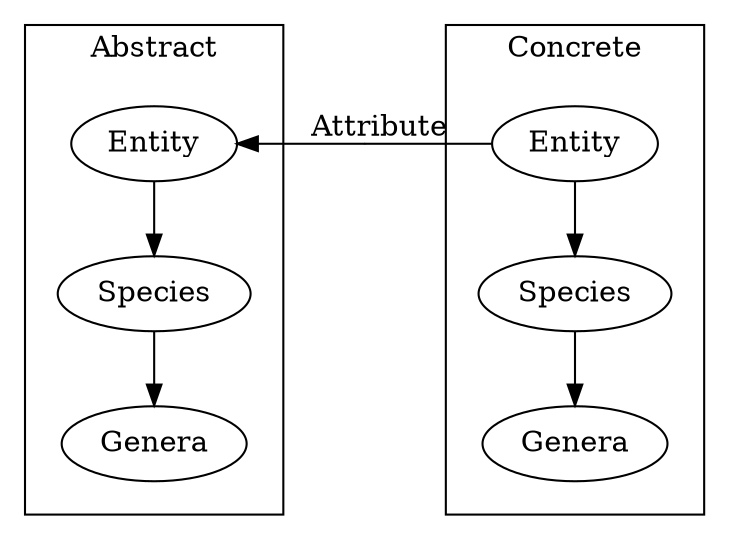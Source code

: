 digraph ontology {
    splines = ortho;
    nodesep = 0.85;

    /* The order is important; don't change it! */
    AE
    spacing [shape="point", width=0];
    CE;
    AE;
    CS;
    AG;
    CG;


    subgraph cluster_abstract {
        label = "Abstract";
        margin = "16,16";

        AE [label="Entity"];
        AS [label="Species"];
        AG [label="Genera"];
    }

    subgraph cluster_concrete {
        label = "Concrete";
        margin = "16,16";

        CE [label="Entity"];
        CS [label="Species"];
        CG [label="Genera"];
    }

    AE -> AS -> AG;
    CE -> CS -> CG;
    CE -> spacing [constraint=false, arrowhead=none];
    spacing -> AE [constraint=false, xlabel="Attribute"];
}
